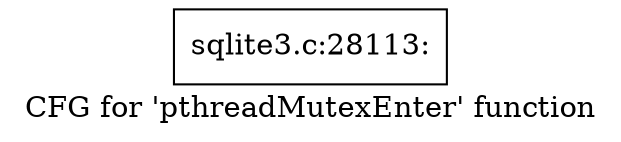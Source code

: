 digraph "CFG for 'pthreadMutexEnter' function" {
	label="CFG for 'pthreadMutexEnter' function";

	Node0x55c0f6f9d620 [shape=record,label="{sqlite3.c:28113:}"];
}
